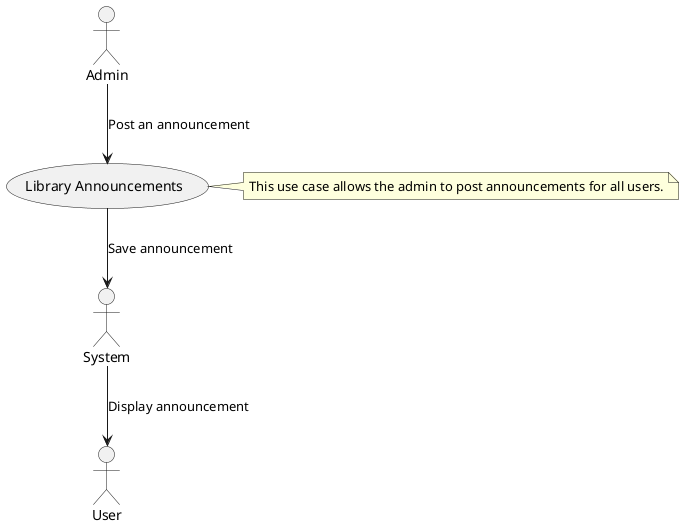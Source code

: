 @startuml
:Admin: as Admin
:User: as User
:System: as System

(Library Announcements) as (UC7)

Admin --> (UC7) : "Post an announcement"
(UC7) --> System : "Save announcement"
System --> User : "Display announcement"

note right of (UC7)
This use case allows the admin to post announcements for all users.
end note

@enduml
